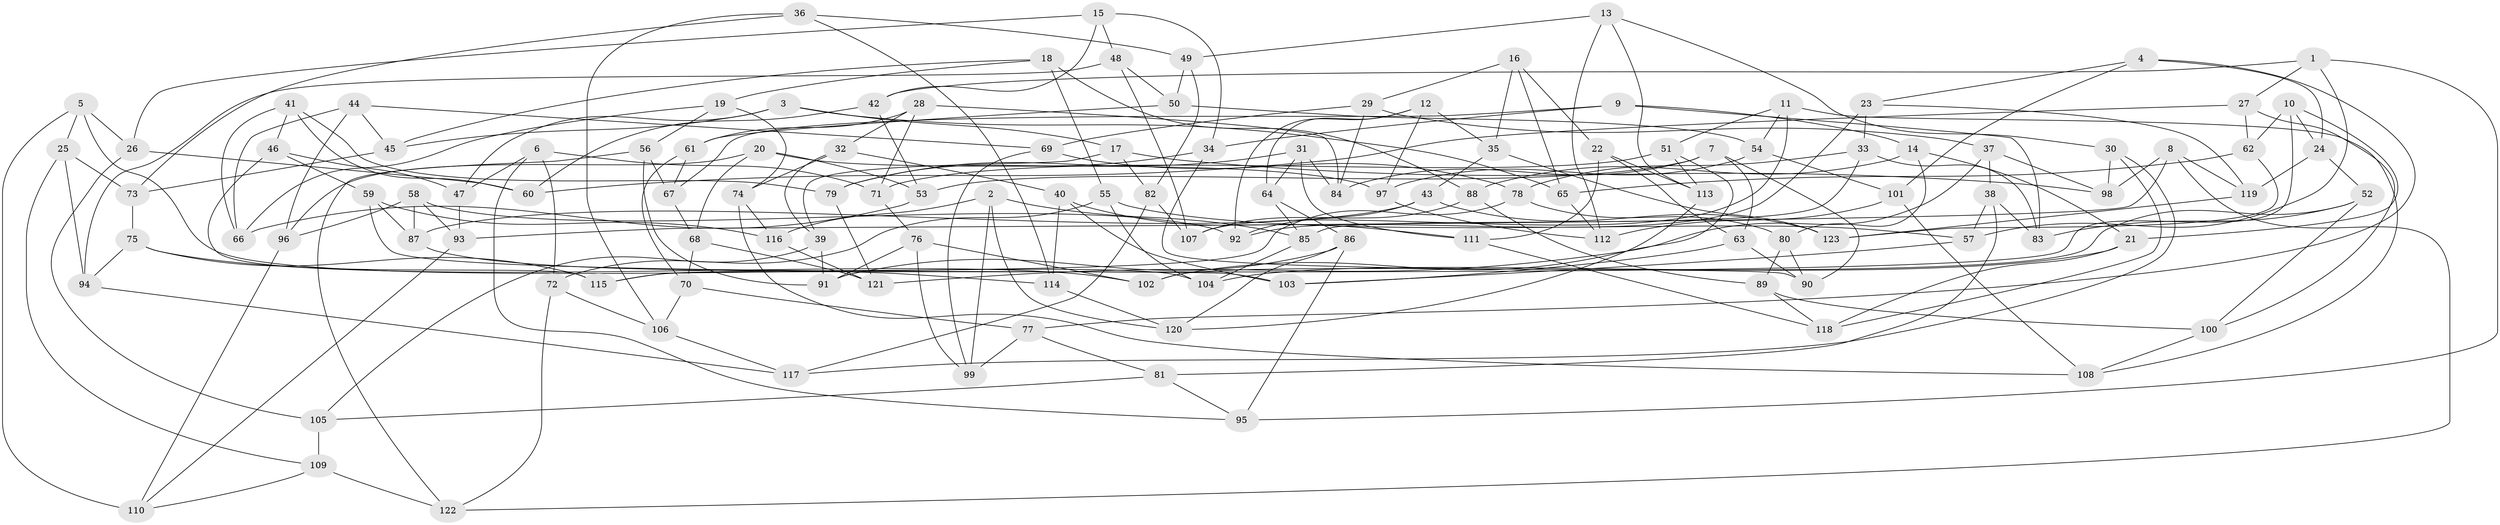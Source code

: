 // coarse degree distribution, {6: 0.4936708860759494, 4: 0.43037974683544306, 5: 0.06329113924050633, 3: 0.012658227848101266}
// Generated by graph-tools (version 1.1) at 2025/52/02/27/25 19:52:27]
// undirected, 123 vertices, 246 edges
graph export_dot {
graph [start="1"]
  node [color=gray90,style=filled];
  1;
  2;
  3;
  4;
  5;
  6;
  7;
  8;
  9;
  10;
  11;
  12;
  13;
  14;
  15;
  16;
  17;
  18;
  19;
  20;
  21;
  22;
  23;
  24;
  25;
  26;
  27;
  28;
  29;
  30;
  31;
  32;
  33;
  34;
  35;
  36;
  37;
  38;
  39;
  40;
  41;
  42;
  43;
  44;
  45;
  46;
  47;
  48;
  49;
  50;
  51;
  52;
  53;
  54;
  55;
  56;
  57;
  58;
  59;
  60;
  61;
  62;
  63;
  64;
  65;
  66;
  67;
  68;
  69;
  70;
  71;
  72;
  73;
  74;
  75;
  76;
  77;
  78;
  79;
  80;
  81;
  82;
  83;
  84;
  85;
  86;
  87;
  88;
  89;
  90;
  91;
  92;
  93;
  94;
  95;
  96;
  97;
  98;
  99;
  100;
  101;
  102;
  103;
  104;
  105;
  106;
  107;
  108;
  109;
  110;
  111;
  112;
  113;
  114;
  115;
  116;
  117;
  118;
  119;
  120;
  121;
  122;
  123;
  1 -- 42;
  1 -- 95;
  1 -- 57;
  1 -- 27;
  2 -- 120;
  2 -- 85;
  2 -- 116;
  2 -- 99;
  3 -- 17;
  3 -- 45;
  3 -- 47;
  3 -- 65;
  4 -- 101;
  4 -- 77;
  4 -- 24;
  4 -- 23;
  5 -- 26;
  5 -- 25;
  5 -- 110;
  5 -- 104;
  6 -- 71;
  6 -- 72;
  6 -- 95;
  6 -- 47;
  7 -- 53;
  7 -- 63;
  7 -- 90;
  7 -- 84;
  8 -- 122;
  8 -- 93;
  8 -- 119;
  8 -- 98;
  9 -- 67;
  9 -- 34;
  9 -- 83;
  9 -- 14;
  10 -- 24;
  10 -- 21;
  10 -- 62;
  10 -- 115;
  11 -- 107;
  11 -- 108;
  11 -- 54;
  11 -- 51;
  12 -- 35;
  12 -- 97;
  12 -- 92;
  12 -- 64;
  13 -- 113;
  13 -- 49;
  13 -- 30;
  13 -- 112;
  14 -- 88;
  14 -- 21;
  14 -- 80;
  15 -- 42;
  15 -- 26;
  15 -- 34;
  15 -- 48;
  16 -- 29;
  16 -- 65;
  16 -- 35;
  16 -- 22;
  17 -- 82;
  17 -- 98;
  17 -- 39;
  18 -- 19;
  18 -- 55;
  18 -- 88;
  18 -- 45;
  19 -- 74;
  19 -- 66;
  19 -- 56;
  20 -- 97;
  20 -- 68;
  20 -- 96;
  20 -- 53;
  21 -- 118;
  21 -- 104;
  22 -- 113;
  22 -- 63;
  22 -- 111;
  23 -- 33;
  23 -- 92;
  23 -- 119;
  24 -- 119;
  24 -- 52;
  25 -- 109;
  25 -- 73;
  25 -- 94;
  26 -- 105;
  26 -- 60;
  27 -- 100;
  27 -- 62;
  27 -- 60;
  28 -- 32;
  28 -- 84;
  28 -- 71;
  28 -- 61;
  29 -- 69;
  29 -- 37;
  29 -- 84;
  30 -- 98;
  30 -- 117;
  30 -- 118;
  31 -- 64;
  31 -- 79;
  31 -- 111;
  31 -- 84;
  32 -- 40;
  32 -- 74;
  32 -- 39;
  33 -- 83;
  33 -- 85;
  33 -- 78;
  34 -- 79;
  34 -- 90;
  35 -- 123;
  35 -- 43;
  36 -- 73;
  36 -- 49;
  36 -- 114;
  36 -- 106;
  37 -- 38;
  37 -- 121;
  37 -- 98;
  38 -- 81;
  38 -- 83;
  38 -- 57;
  39 -- 105;
  39 -- 91;
  40 -- 114;
  40 -- 111;
  40 -- 103;
  41 -- 66;
  41 -- 79;
  41 -- 46;
  41 -- 60;
  42 -- 53;
  42 -- 60;
  43 -- 123;
  43 -- 87;
  43 -- 107;
  44 -- 69;
  44 -- 66;
  44 -- 96;
  44 -- 45;
  45 -- 73;
  46 -- 47;
  46 -- 59;
  46 -- 115;
  47 -- 93;
  48 -- 107;
  48 -- 50;
  48 -- 94;
  49 -- 82;
  49 -- 50;
  50 -- 61;
  50 -- 54;
  51 -- 113;
  51 -- 71;
  51 -- 102;
  52 -- 83;
  52 -- 100;
  52 -- 102;
  53 -- 66;
  54 -- 97;
  54 -- 101;
  55 -- 72;
  55 -- 104;
  55 -- 57;
  56 -- 122;
  56 -- 67;
  56 -- 91;
  57 -- 103;
  58 -- 93;
  58 -- 96;
  58 -- 92;
  58 -- 87;
  59 -- 116;
  59 -- 87;
  59 -- 103;
  61 -- 70;
  61 -- 67;
  62 -- 123;
  62 -- 65;
  63 -- 103;
  63 -- 90;
  64 -- 86;
  64 -- 85;
  65 -- 112;
  67 -- 68;
  68 -- 121;
  68 -- 70;
  69 -- 78;
  69 -- 99;
  70 -- 106;
  70 -- 77;
  71 -- 76;
  72 -- 106;
  72 -- 122;
  73 -- 75;
  74 -- 116;
  74 -- 108;
  75 -- 115;
  75 -- 94;
  75 -- 102;
  76 -- 99;
  76 -- 102;
  76 -- 91;
  77 -- 81;
  77 -- 99;
  78 -- 115;
  78 -- 80;
  79 -- 121;
  80 -- 90;
  80 -- 89;
  81 -- 95;
  81 -- 105;
  82 -- 107;
  82 -- 117;
  85 -- 104;
  86 -- 95;
  86 -- 91;
  86 -- 120;
  87 -- 114;
  88 -- 89;
  88 -- 92;
  89 -- 118;
  89 -- 100;
  93 -- 110;
  94 -- 117;
  96 -- 110;
  97 -- 112;
  100 -- 108;
  101 -- 108;
  101 -- 112;
  105 -- 109;
  106 -- 117;
  109 -- 110;
  109 -- 122;
  111 -- 118;
  113 -- 120;
  114 -- 120;
  116 -- 121;
  119 -- 123;
}
